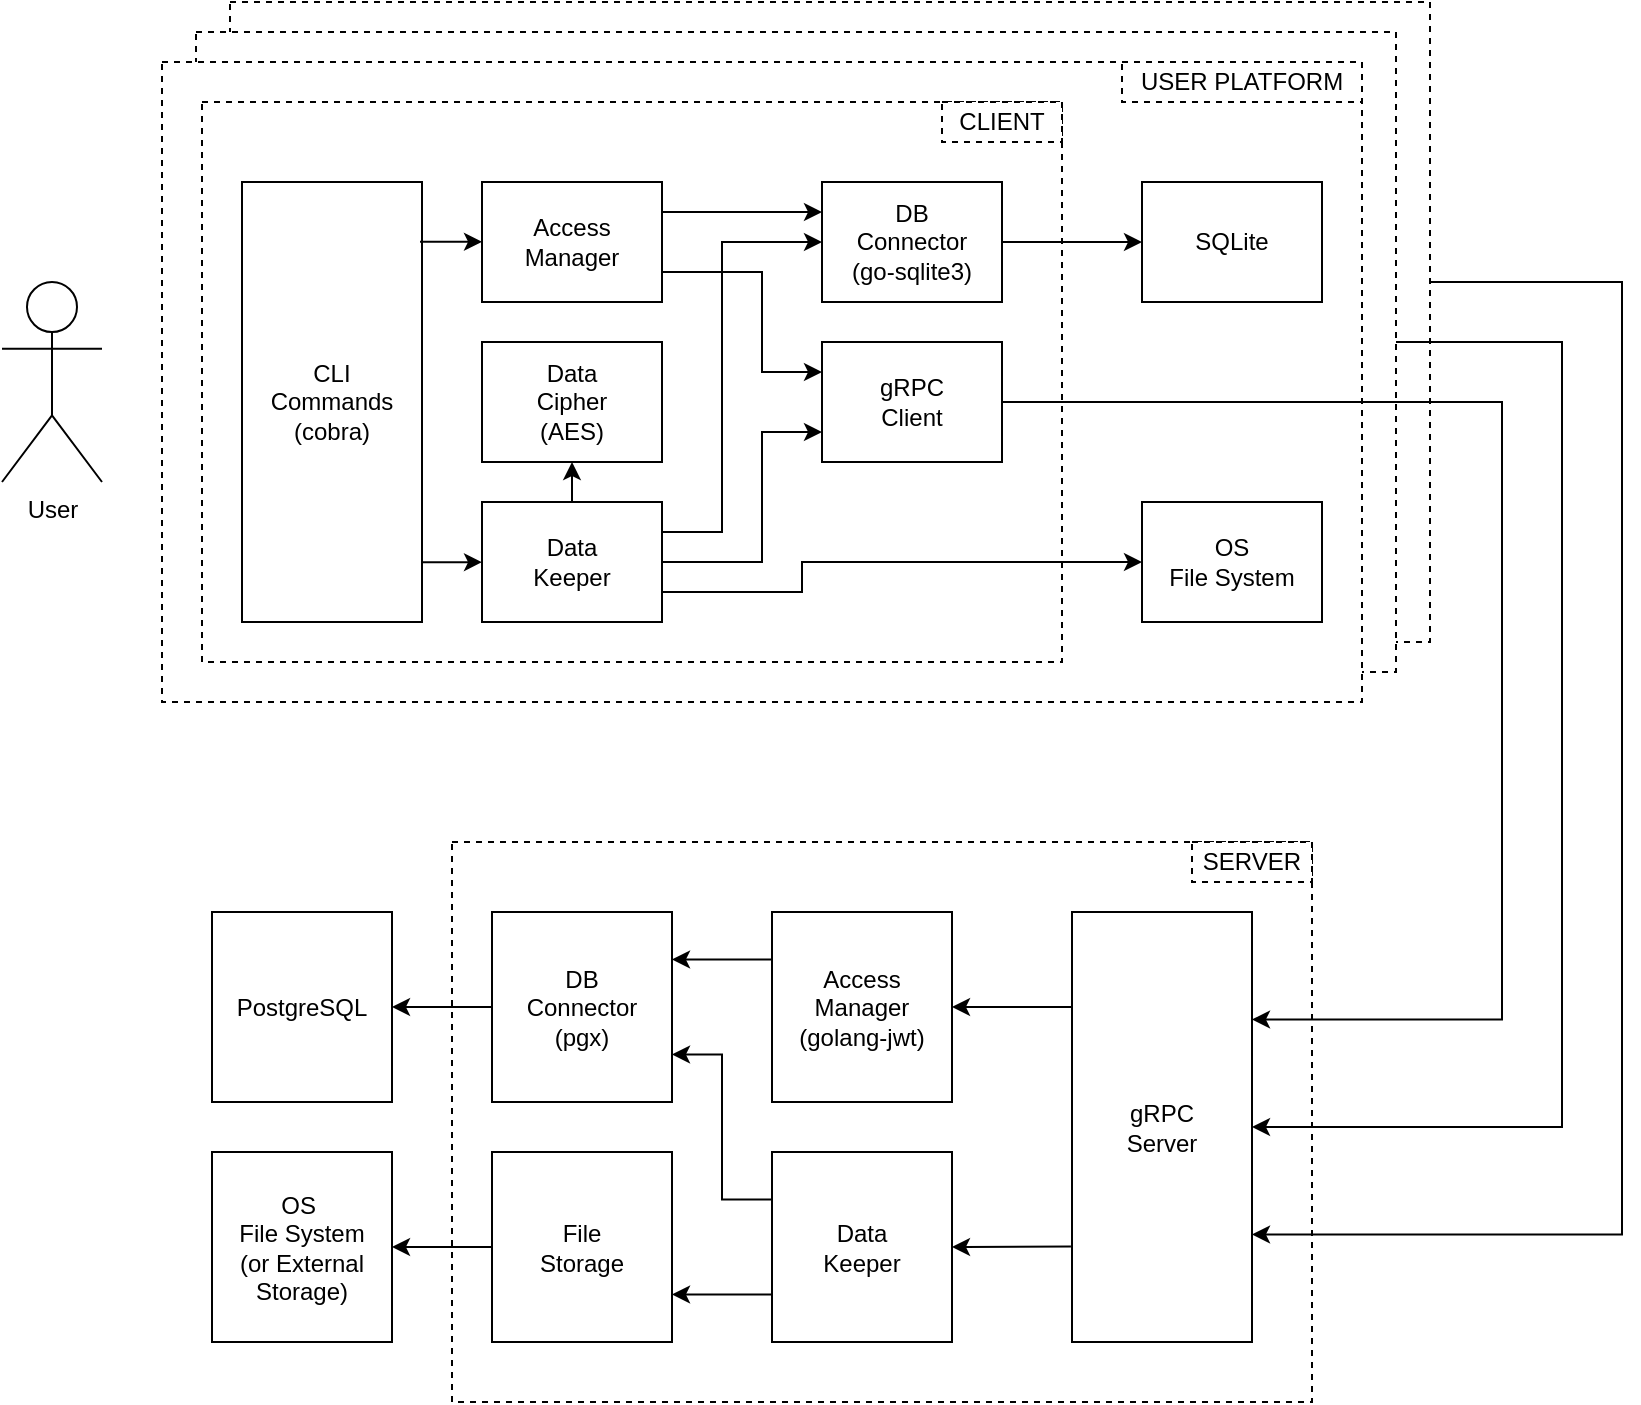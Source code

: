 <mxfile>
    <diagram name="Page-1" id="nqi36yw2g0Xidmtx-uQi">
        <mxGraphModel dx="1403" dy="800" grid="1" gridSize="10" guides="1" tooltips="1" connect="1" arrows="1" fold="1" page="0" pageScale="1" pageWidth="827" pageHeight="1169" math="0" shadow="0">
            <root>
                <mxCell id="0"/>
                <mxCell id="1" parent="0"/>
                <mxCell id="32" value="" style="rounded=0;whiteSpace=wrap;html=1;dashed=1;" parent="1" vertex="1">
                    <mxGeometry x="244" y="60" width="600" height="320" as="geometry"/>
                </mxCell>
                <mxCell id="31" value="" style="rounded=0;whiteSpace=wrap;html=1;dashed=1;" parent="1" vertex="1">
                    <mxGeometry x="227" y="75" width="600" height="320" as="geometry"/>
                </mxCell>
                <mxCell id="bc3Cf_KnppJ7FNWKU6z_-81" value="" style="rounded=0;whiteSpace=wrap;html=1;dashed=1;" parent="1" vertex="1">
                    <mxGeometry x="210" y="90" width="600" height="320" as="geometry"/>
                </mxCell>
                <mxCell id="bc3Cf_KnppJ7FNWKU6z_-79" value="" style="rounded=0;whiteSpace=wrap;html=1;dashed=1;" parent="1" vertex="1">
                    <mxGeometry x="230" y="110" width="430" height="280" as="geometry"/>
                </mxCell>
                <mxCell id="bc3Cf_KnppJ7FNWKU6z_-80" value="CLIENT" style="rounded=0;whiteSpace=wrap;html=1;dashed=1;" parent="1" vertex="1">
                    <mxGeometry x="600" y="110" width="60" height="20" as="geometry"/>
                </mxCell>
                <mxCell id="bc3Cf_KnppJ7FNWKU6z_-34" value="" style="rounded=0;whiteSpace=wrap;html=1;dashed=1;" parent="1" vertex="1">
                    <mxGeometry x="355" y="480" width="430" height="280" as="geometry"/>
                </mxCell>
                <mxCell id="xL9sasyAZHJ37biCVPfG-1" value="gRPC&lt;br&gt;Server" style="rounded=0;whiteSpace=wrap;html=1;" parent="1" vertex="1">
                    <mxGeometry x="665" y="515" width="90" height="215" as="geometry"/>
                </mxCell>
                <mxCell id="17" style="edgeStyle=orthogonalEdgeStyle;rounded=0;html=1;exitX=0;exitY=0.25;exitDx=0;exitDy=0;entryX=1;entryY=0.25;entryDx=0;entryDy=0;" parent="1" source="bc3Cf_KnppJ7FNWKU6z_-1" target="bc3Cf_KnppJ7FNWKU6z_-3" edge="1">
                    <mxGeometry relative="1" as="geometry"/>
                </mxCell>
                <mxCell id="19" style="edgeStyle=orthogonalEdgeStyle;rounded=0;html=1;exitX=0;exitY=0.221;exitDx=0;exitDy=0;entryX=1;entryY=0.5;entryDx=0;entryDy=0;exitPerimeter=0;" parent="1" source="xL9sasyAZHJ37biCVPfG-1" target="bc3Cf_KnppJ7FNWKU6z_-1" edge="1">
                    <mxGeometry relative="1" as="geometry"/>
                </mxCell>
                <mxCell id="bc3Cf_KnppJ7FNWKU6z_-1" value="Access&lt;br&gt;Manager&lt;br&gt;(golang-jwt)" style="rounded=0;whiteSpace=wrap;html=1;" parent="1" vertex="1">
                    <mxGeometry x="515" y="515" width="90" height="95" as="geometry"/>
                </mxCell>
                <mxCell id="18" style="rounded=0;html=1;exitX=-0.006;exitY=0.778;exitDx=0;exitDy=0;entryX=1;entryY=0.5;entryDx=0;entryDy=0;exitPerimeter=0;" parent="1" source="xL9sasyAZHJ37biCVPfG-1" target="24" edge="1">
                    <mxGeometry relative="1" as="geometry">
                        <mxPoint x="515" y="687.5" as="sourcePoint"/>
                    </mxGeometry>
                </mxCell>
                <mxCell id="bc3Cf_KnppJ7FNWKU6z_-3" value="DB&lt;br&gt;Connector&lt;br&gt;(pgx)" style="rounded=0;whiteSpace=wrap;html=1;" parent="1" vertex="1">
                    <mxGeometry x="375" y="515" width="90" height="95" as="geometry"/>
                </mxCell>
                <mxCell id="bc3Cf_KnppJ7FNWKU6z_-35" value="SERVER" style="rounded=0;whiteSpace=wrap;html=1;dashed=1;" parent="1" vertex="1">
                    <mxGeometry x="725" y="480" width="60" height="20" as="geometry"/>
                </mxCell>
                <mxCell id="bc3Cf_KnppJ7FNWKU6z_-83" style="edgeStyle=orthogonalEdgeStyle;rounded=0;orthogonalLoop=1;jettySize=auto;html=1;exitX=1;exitY=0.5;exitDx=0;exitDy=0;entryX=1;entryY=0.25;entryDx=0;entryDy=0;" parent="1" source="bc3Cf_KnppJ7FNWKU6z_-39" target="xL9sasyAZHJ37biCVPfG-1" edge="1">
                    <mxGeometry relative="1" as="geometry">
                        <Array as="points">
                            <mxPoint x="880" y="260"/>
                            <mxPoint x="880" y="569"/>
                        </Array>
                    </mxGeometry>
                </mxCell>
                <mxCell id="16" style="edgeStyle=orthogonalEdgeStyle;rounded=0;html=1;exitX=1;exitY=0.5;exitDx=0;exitDy=0;entryX=0;entryY=0.5;entryDx=0;entryDy=0;" parent="1" source="bc3Cf_KnppJ7FNWKU6z_-38" target="14" edge="1">
                    <mxGeometry relative="1" as="geometry"/>
                </mxCell>
                <mxCell id="bc3Cf_KnppJ7FNWKU6z_-38" value="DB &lt;br&gt;Connector&lt;br&gt;(go-sqlite3)" style="rounded=0;whiteSpace=wrap;html=1;" parent="1" vertex="1">
                    <mxGeometry x="540" y="150" width="90" height="60" as="geometry"/>
                </mxCell>
                <mxCell id="bc3Cf_KnppJ7FNWKU6z_-39" value="gRPC&lt;br&gt;Client" style="rounded=0;whiteSpace=wrap;html=1;" parent="1" vertex="1">
                    <mxGeometry x="540" y="230" width="90" height="60" as="geometry"/>
                </mxCell>
                <mxCell id="bc3Cf_KnppJ7FNWKU6z_-40" value="Data&lt;br style=&quot;border-color: var(--border-color);&quot;&gt;Cipher&lt;br&gt;(AES)" style="rounded=0;whiteSpace=wrap;html=1;" parent="1" vertex="1">
                    <mxGeometry x="370" y="230" width="90" height="60" as="geometry"/>
                </mxCell>
                <mxCell id="bc3Cf_KnppJ7FNWKU6z_-77" style="edgeStyle=orthogonalEdgeStyle;rounded=0;orthogonalLoop=1;jettySize=auto;html=1;exitX=1;exitY=0.864;exitDx=0;exitDy=0;entryX=0;entryY=0.5;entryDx=0;entryDy=0;exitPerimeter=0;" parent="1" source="bc3Cf_KnppJ7FNWKU6z_-44" target="bc3Cf_KnppJ7FNWKU6z_-41" edge="1">
                    <mxGeometry relative="1" as="geometry"/>
                </mxCell>
                <mxCell id="11" style="edgeStyle=orthogonalEdgeStyle;rounded=0;html=1;exitX=1;exitY=0.25;exitDx=0;exitDy=0;entryX=0;entryY=0.5;entryDx=0;entryDy=0;" parent="1" source="bc3Cf_KnppJ7FNWKU6z_-41" target="bc3Cf_KnppJ7FNWKU6z_-38" edge="1">
                    <mxGeometry relative="1" as="geometry">
                        <Array as="points">
                            <mxPoint x="490" y="325"/>
                            <mxPoint x="490" y="180"/>
                        </Array>
                    </mxGeometry>
                </mxCell>
                <mxCell id="12" style="edgeStyle=orthogonalEdgeStyle;rounded=0;html=1;exitX=1;exitY=0.5;exitDx=0;exitDy=0;entryX=0;entryY=0.75;entryDx=0;entryDy=0;" parent="1" source="bc3Cf_KnppJ7FNWKU6z_-41" target="bc3Cf_KnppJ7FNWKU6z_-39" edge="1">
                    <mxGeometry relative="1" as="geometry">
                        <Array as="points">
                            <mxPoint x="510" y="340"/>
                            <mxPoint x="510" y="275"/>
                        </Array>
                    </mxGeometry>
                </mxCell>
                <mxCell id="13" style="edgeStyle=orthogonalEdgeStyle;rounded=0;html=1;exitX=0.5;exitY=0;exitDx=0;exitDy=0;entryX=0.5;entryY=1;entryDx=0;entryDy=0;" parent="1" source="bc3Cf_KnppJ7FNWKU6z_-41" target="bc3Cf_KnppJ7FNWKU6z_-40" edge="1">
                    <mxGeometry relative="1" as="geometry"/>
                </mxCell>
                <mxCell id="35" style="edgeStyle=orthogonalEdgeStyle;rounded=0;html=1;exitX=1;exitY=0.75;exitDx=0;exitDy=0;entryX=0;entryY=0.5;entryDx=0;entryDy=0;" parent="1" source="bc3Cf_KnppJ7FNWKU6z_-41" target="21" edge="1">
                    <mxGeometry relative="1" as="geometry">
                        <Array as="points">
                            <mxPoint x="530" y="355"/>
                            <mxPoint x="530" y="340"/>
                        </Array>
                    </mxGeometry>
                </mxCell>
                <mxCell id="bc3Cf_KnppJ7FNWKU6z_-41" value="Data&lt;br&gt;Keeper" style="rounded=0;whiteSpace=wrap;html=1;strokeWidth=1;" parent="1" vertex="1">
                    <mxGeometry x="370" y="310" width="90" height="60" as="geometry"/>
                </mxCell>
                <mxCell id="bc3Cf_KnppJ7FNWKU6z_-44" value="CLI&lt;br&gt;Commands&lt;br&gt;(cobra)" style="rounded=0;whiteSpace=wrap;html=1;" parent="1" vertex="1">
                    <mxGeometry x="250" y="150" width="90" height="220" as="geometry"/>
                </mxCell>
                <mxCell id="bc3Cf_KnppJ7FNWKU6z_-78" style="edgeStyle=orthogonalEdgeStyle;rounded=0;orthogonalLoop=1;jettySize=auto;html=1;exitX=0.989;exitY=0.136;exitDx=0;exitDy=0;entryX=0;entryY=0.5;entryDx=0;entryDy=0;exitPerimeter=0;" parent="1" source="bc3Cf_KnppJ7FNWKU6z_-44" target="bc3Cf_KnppJ7FNWKU6z_-53" edge="1">
                    <mxGeometry relative="1" as="geometry"/>
                </mxCell>
                <mxCell id="10" style="edgeStyle=orthogonalEdgeStyle;html=1;exitX=1;exitY=0.75;exitDx=0;exitDy=0;entryX=0;entryY=0.25;entryDx=0;entryDy=0;rounded=0;" parent="1" source="bc3Cf_KnppJ7FNWKU6z_-53" target="bc3Cf_KnppJ7FNWKU6z_-39" edge="1">
                    <mxGeometry relative="1" as="geometry">
                        <Array as="points">
                            <mxPoint x="510" y="195"/>
                            <mxPoint x="510" y="245"/>
                        </Array>
                    </mxGeometry>
                </mxCell>
                <mxCell id="bc3Cf_KnppJ7FNWKU6z_-53" value="Access&lt;br&gt;Manager" style="rounded=0;whiteSpace=wrap;html=1;" parent="1" vertex="1">
                    <mxGeometry x="370" y="150" width="90" height="60" as="geometry"/>
                </mxCell>
                <mxCell id="bc3Cf_KnppJ7FNWKU6z_-84" value="User" style="shape=umlActor;verticalLabelPosition=bottom;verticalAlign=top;html=1;outlineConnect=0;" parent="1" vertex="1">
                    <mxGeometry x="130" y="200" width="50" height="100" as="geometry"/>
                </mxCell>
                <mxCell id="lrmE4H_8QqVi5gG7KwYb-3" value="PostgreSQL" style="rounded=0;whiteSpace=wrap;html=1;" parent="1" vertex="1">
                    <mxGeometry x="235" y="515" width="90" height="95" as="geometry"/>
                </mxCell>
                <mxCell id="lrmE4H_8QqVi5gG7KwYb-4" value="" style="endArrow=classic;html=1;rounded=0;exitX=0;exitY=0.5;exitDx=0;exitDy=0;entryX=1;entryY=0.5;entryDx=0;entryDy=0;" parent="1" source="bc3Cf_KnppJ7FNWKU6z_-3" target="lrmE4H_8QqVi5gG7KwYb-3" edge="1">
                    <mxGeometry width="50" height="50" relative="1" as="geometry">
                        <mxPoint x="465" y="680" as="sourcePoint"/>
                        <mxPoint x="515" y="630" as="targetPoint"/>
                    </mxGeometry>
                </mxCell>
                <mxCell id="7" value="" style="endArrow=classic;html=1;exitX=1;exitY=0.25;exitDx=0;exitDy=0;entryX=0;entryY=0.25;entryDx=0;entryDy=0;" parent="1" source="bc3Cf_KnppJ7FNWKU6z_-53" target="bc3Cf_KnppJ7FNWKU6z_-38" edge="1">
                    <mxGeometry width="50" height="50" relative="1" as="geometry">
                        <mxPoint x="560" y="290" as="sourcePoint"/>
                        <mxPoint x="610" y="240" as="targetPoint"/>
                    </mxGeometry>
                </mxCell>
                <mxCell id="14" value="SQLite" style="rounded=0;whiteSpace=wrap;html=1;" parent="1" vertex="1">
                    <mxGeometry x="700" y="150" width="90" height="60" as="geometry"/>
                </mxCell>
                <mxCell id="21" value="OS &lt;br&gt;File System" style="rounded=0;whiteSpace=wrap;html=1;" parent="1" vertex="1">
                    <mxGeometry x="700" y="310" width="90" height="60" as="geometry"/>
                </mxCell>
                <mxCell id="26" style="edgeStyle=orthogonalEdgeStyle;rounded=0;html=1;exitX=0;exitY=0.75;exitDx=0;exitDy=0;entryX=1;entryY=0.75;entryDx=0;entryDy=0;" parent="1" source="24" target="25" edge="1">
                    <mxGeometry relative="1" as="geometry"/>
                </mxCell>
                <mxCell id="27" style="edgeStyle=orthogonalEdgeStyle;rounded=0;html=1;exitX=0;exitY=0.25;exitDx=0;exitDy=0;entryX=1;entryY=0.75;entryDx=0;entryDy=0;" parent="1" source="24" target="bc3Cf_KnppJ7FNWKU6z_-3" edge="1">
                    <mxGeometry relative="1" as="geometry"/>
                </mxCell>
                <mxCell id="24" value="Data&lt;br&gt;Keeper" style="rounded=0;whiteSpace=wrap;html=1;strokeWidth=1;" parent="1" vertex="1">
                    <mxGeometry x="515" y="635" width="90" height="95" as="geometry"/>
                </mxCell>
                <mxCell id="29" style="edgeStyle=orthogonalEdgeStyle;rounded=0;html=1;exitX=0;exitY=0.5;exitDx=0;exitDy=0;entryX=1;entryY=0.5;entryDx=0;entryDy=0;" parent="1" source="25" target="28" edge="1">
                    <mxGeometry relative="1" as="geometry"/>
                </mxCell>
                <mxCell id="25" value="File&lt;br&gt;Storage" style="rounded=0;whiteSpace=wrap;html=1;" parent="1" vertex="1">
                    <mxGeometry x="375" y="635" width="90" height="95" as="geometry"/>
                </mxCell>
                <mxCell id="28" value="OS&amp;nbsp;&lt;br&gt;File System&lt;br&gt;(or External Storage)" style="rounded=0;whiteSpace=wrap;html=1;" parent="1" vertex="1">
                    <mxGeometry x="235" y="635" width="90" height="95" as="geometry"/>
                </mxCell>
                <mxCell id="30" value="USER PLATFORM" style="rounded=0;whiteSpace=wrap;html=1;dashed=1;" parent="1" vertex="1">
                    <mxGeometry x="690" y="90" width="120" height="20" as="geometry"/>
                </mxCell>
                <mxCell id="33" style="edgeStyle=orthogonalEdgeStyle;rounded=0;html=1;entryX=1;entryY=0.5;entryDx=0;entryDy=0;" parent="1" target="xL9sasyAZHJ37biCVPfG-1" edge="1">
                    <mxGeometry relative="1" as="geometry">
                        <mxPoint x="910" y="314.667" as="targetPoint"/>
                        <Array as="points">
                            <mxPoint x="827" y="230"/>
                            <mxPoint x="910" y="230"/>
                            <mxPoint x="910" y="623"/>
                        </Array>
                        <mxPoint x="827" y="230" as="sourcePoint"/>
                    </mxGeometry>
                </mxCell>
                <mxCell id="34" style="edgeStyle=orthogonalEdgeStyle;rounded=0;html=1;entryX=1;entryY=0.75;entryDx=0;entryDy=0;" parent="1" target="xL9sasyAZHJ37biCVPfG-1" edge="1">
                    <mxGeometry relative="1" as="geometry">
                        <mxPoint x="1000" y="710" as="targetPoint"/>
                        <Array as="points">
                            <mxPoint x="844" y="200"/>
                            <mxPoint x="940" y="200"/>
                            <mxPoint x="940" y="676"/>
                        </Array>
                        <mxPoint x="844" y="200" as="sourcePoint"/>
                    </mxGeometry>
                </mxCell>
            </root>
        </mxGraphModel>
    </diagram>
</mxfile>